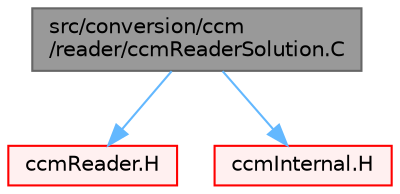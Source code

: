 digraph "src/conversion/ccm/reader/ccmReaderSolution.C"
{
 // LATEX_PDF_SIZE
  bgcolor="transparent";
  edge [fontname=Helvetica,fontsize=10,labelfontname=Helvetica,labelfontsize=10];
  node [fontname=Helvetica,fontsize=10,shape=box,height=0.2,width=0.4];
  Node1 [id="Node000001",label="src/conversion/ccm\l/reader/ccmReaderSolution.C",height=0.2,width=0.4,color="gray40", fillcolor="grey60", style="filled", fontcolor="black",tooltip=" "];
  Node1 -> Node2 [id="edge1_Node000001_Node000002",color="steelblue1",style="solid",tooltip=" "];
  Node2 [id="Node000002",label="ccmReader.H",height=0.2,width=0.4,color="red", fillcolor="#FFF0F0", style="filled",URL="$ccmReader_8H.html",tooltip=" "];
  Node1 -> Node300 [id="edge2_Node000001_Node000300",color="steelblue1",style="solid",tooltip=" "];
  Node300 [id="Node000300",label="ccmInternal.H",height=0.2,width=0.4,color="red", fillcolor="#FFF0F0", style="filled",URL="$ccmInternal_8H.html",tooltip="Internal bits for wrapping libccmio - do not use directly."];
}
